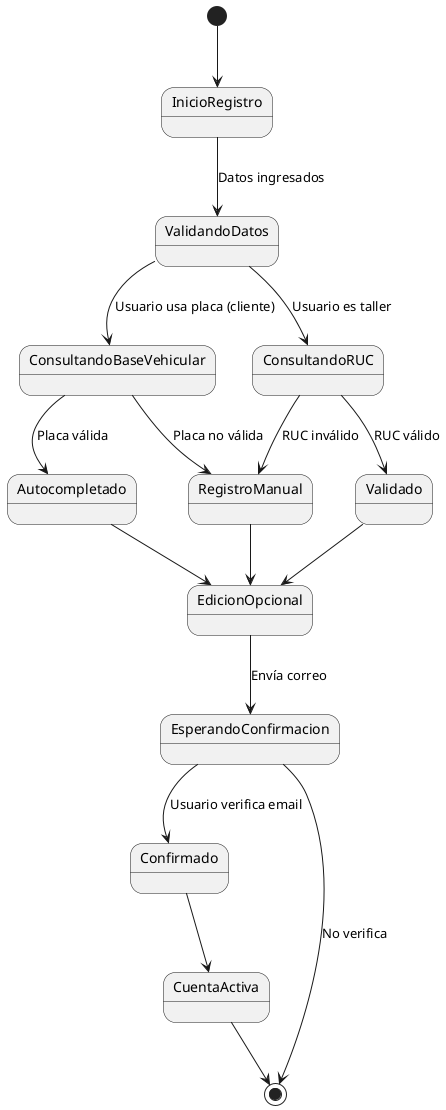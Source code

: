 @startuml Estado de Registro del Usuario
[*] --> InicioRegistro

InicioRegistro --> ValidandoDatos : Datos ingresados
ValidandoDatos --> ConsultandoBaseVehicular : Usuario usa placa (cliente)
ValidandoDatos --> ConsultandoRUC : Usuario es taller

ConsultandoBaseVehicular --> Autocompletado : Placa válida
ConsultandoBaseVehicular --> RegistroManual : Placa no válida

ConsultandoRUC --> Validado : RUC válido
ConsultandoRUC --> RegistroManual : RUC inválido

Autocompletado --> EdicionOpcional
RegistroManual --> EdicionOpcional
Validado --> EdicionOpcional

EdicionOpcional --> EsperandoConfirmacion : Envía correo
EsperandoConfirmacion --> Confirmado : Usuario verifica email
EsperandoConfirmacion --> [*] : No verifica

Confirmado --> CuentaActiva
CuentaActiva --> [*]
@enduml
